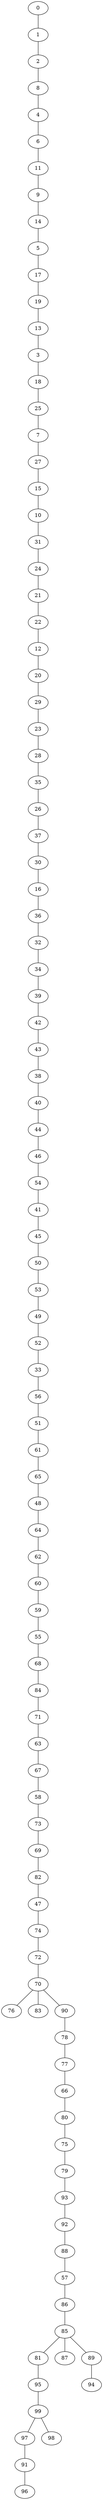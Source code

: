 graph {
0  [Label = "0 (0.00)"]
1  [Label = "1 (0.00)"]
2  [Label = "2 (0.00)"]
8  [Label = "8 (0.00)"]
4  [Label = "4 (0.00)"]
6  [Label = "6 (0.00)"]
11  [Label = "11 (0.00)"]
9  [Label = "9 (0.00)"]
14  [Label = "14 (0.00)"]
5  [Label = "5 (0.00)"]
17  [Label = "17 (0.00)"]
19  [Label = "19 (0.00)"]
13  [Label = "13 (0.00)"]
3  [Label = "3 (0.00)"]
18  [Label = "18 (0.00)"]
25  [Label = "25 (0.00)"]
7  [Label = "7 (0.00)"]
27  [Label = "27 (0.00)"]
15  [Label = "15 (0.00)"]
10  [Label = "10 (0.00)"]
31  [Label = "31 (0.00)"]
24  [Label = "24 (0.00)"]
21  [Label = "21 (0.00)"]
22  [Label = "22 (0.00)"]
12  [Label = "12 (0.00)"]
20  [Label = "20 (0.00)"]
29  [Label = "29 (0.00)"]
23  [Label = "23 (0.00)"]
28  [Label = "28 (0.00)"]
35  [Label = "35 (0.00)"]
26  [Label = "26 (0.00)"]
37  [Label = "37 (0.00)"]
30  [Label = "30 (0.00)"]
16  [Label = "16 (0.00)"]
36  [Label = "36 (0.00)"]
32  [Label = "32 (0.00)"]
34  [Label = "34 (0.00)"]
39  [Label = "39 (0.00)"]
42  [Label = "42 (0.00)"]
43  [Label = "43 (0.00)"]
38  [Label = "38 (0.00)"]
40  [Label = "40 (0.00)"]
44  [Label = "44 (0.00)"]
46  [Label = "46 (0.00)"]
54  [Label = "54 (0.00)"]
41  [Label = "41 (0.00)"]
45  [Label = "45 (0.00)"]
50  [Label = "50 (0.00)"]
53  [Label = "53 (0.00)"]
49  [Label = "49 (0.00)"]
52  [Label = "52 (0.00)"]
33  [Label = "33 (0.00)"]
56  [Label = "56 (0.00)"]
51  [Label = "51 (0.00)"]
61  [Label = "61 (0.00)"]
65  [Label = "65 (0.00)"]
48  [Label = "48 (0.00)"]
64  [Label = "64 (0.00)"]
62  [Label = "62 (0.00)"]
60  [Label = "60 (0.00)"]
59  [Label = "59 (0.00)"]
55  [Label = "55 (0.00)"]
68  [Label = "68 (0.00)"]
84  [Label = "84 (0.00)"]
71  [Label = "71 (0.00)"]
63  [Label = "63 (0.00)"]
67  [Label = "67 (0.00)"]
58  [Label = "58 (0.00)"]
73  [Label = "73 (0.00)"]
69  [Label = "69 (0.00)"]
82  [Label = "82 (0.00)"]
47  [Label = "47 (0.00)"]
74  [Label = "74 (0.00)"]
72  [Label = "72 (0.00)"]
70  [Label = "70 (0.00)"]
76  [Label = "76 (0.00)"]
83  [Label = "83 (0.00)"]
90  [Label = "90 (0.00)"]
78  [Label = "78 (0.00)"]
77  [Label = "77 (0.00)"]
66  [Label = "66 (0.00)"]
80  [Label = "80 (0.00)"]
75  [Label = "75 (0.00)"]
79  [Label = "79 (0.00)"]
93  [Label = "93 (0.00)"]
92  [Label = "92 (0.00)"]
88  [Label = "88 (0.00)"]
57  [Label = "57 (0.00)"]
86  [Label = "86 (0.00)"]
85  [Label = "85 (0.00)"]
81  [Label = "81 (0.00)"]
95  [Label = "95 (0.00)"]
99  [Label = "99 (0.00)"]
97  [Label = "97 (0.00)"]
91  [Label = "91 (0.00)"]
96  [Label = "96 (0.00)"]
98  [Label = "98 (0.00)"]
87  [Label = "87 (0.00)"]
89  [Label = "89 (0.00)"]
94  [Label = "94 (0.00)"]

0--1  [Label = "0.00"]
1--2  [Label = "0.00"]
2--8  [Label = "0.00"]
8--4  [Label = "0.00"]
4--6  [Label = "0.00"]
6--11  [Label = "0.00"]
11--9  [Label = "0.00"]
9--14  [Label = "0.00"]
14--5  [Label = "0.00"]
5--17  [Label = "0.00"]
17--19  [Label = "0.00"]
19--13  [Label = "0.00"]
13--3  [Label = "0.00"]
3--18  [Label = "0.00"]
18--25  [Label = "0.00"]
25--7  [Label = "0.00"]
7--27  [Label = "0.00"]
27--15  [Label = "0.00"]
15--10  [Label = "0.00"]
10--31  [Label = "0.00"]
31--24  [Label = "0.00"]
24--21  [Label = "0.00"]
21--22  [Label = "0.00"]
22--12  [Label = "0.00"]
12--20  [Label = "0.00"]
20--29  [Label = "0.00"]
29--23  [Label = "0.00"]
23--28  [Label = "0.00"]
28--35  [Label = "0.00"]
35--26  [Label = "0.00"]
26--37  [Label = "0.00"]
37--30  [Label = "0.00"]
30--16  [Label = "0.00"]
16--36  [Label = "0.00"]
36--32  [Label = "0.00"]
32--34  [Label = "0.00"]
34--39  [Label = "0.00"]
39--42  [Label = "0.00"]
42--43  [Label = "0.00"]
43--38  [Label = "0.00"]
38--40  [Label = "0.00"]
40--44  [Label = "0.00"]
44--46  [Label = "0.00"]
46--54  [Label = "0.00"]
54--41  [Label = "0.00"]
41--45  [Label = "0.00"]
45--50  [Label = "0.00"]
50--53  [Label = "0.00"]
53--49  [Label = "0.00"]
49--52  [Label = "0.00"]
52--33  [Label = "0.00"]
33--56  [Label = "0.00"]
56--51  [Label = "0.00"]
51--61  [Label = "0.00"]
61--65  [Label = "0.00"]
65--48  [Label = "0.00"]
48--64  [Label = "0.00"]
64--62  [Label = "0.00"]
62--60  [Label = "0.00"]
60--59  [Label = "0.00"]
59--55  [Label = "0.00"]
55--68  [Label = "0.00"]
68--84  [Label = "0.00"]
84--71  [Label = "0.00"]
71--63  [Label = "0.00"]
63--67  [Label = "0.00"]
67--58  [Label = "0.00"]
58--73  [Label = "0.00"]
73--69  [Label = "0.00"]
69--82  [Label = "0.00"]
82--47  [Label = "0.00"]
47--74  [Label = "0.00"]
74--72  [Label = "0.00"]
72--70  [Label = "0.00"]
70--76  [Label = "0.00"]
70--83  [Label = "0.00"]
70--90  [Label = "0.00"]
90--78  [Label = "0.00"]
78--77  [Label = "0.00"]
77--66  [Label = "0.00"]
66--80  [Label = "0.00"]
80--75  [Label = "0.00"]
75--79  [Label = "0.00"]
79--93  [Label = "0.00"]
93--92  [Label = "0.00"]
92--88  [Label = "0.00"]
88--57  [Label = "0.00"]
57--86  [Label = "0.00"]
86--85  [Label = "0.00"]
85--81  [Label = "0.00"]
81--95  [Label = "0.00"]
95--99  [Label = "0.00"]
99--97  [Label = "0.00"]
97--91  [Label = "0.00"]
91--96  [Label = "0.00"]
99--98  [Label = "0.00"]
85--87  [Label = "0.00"]
85--89  [Label = "0.00"]
89--94  [Label = "0.00"]
}
